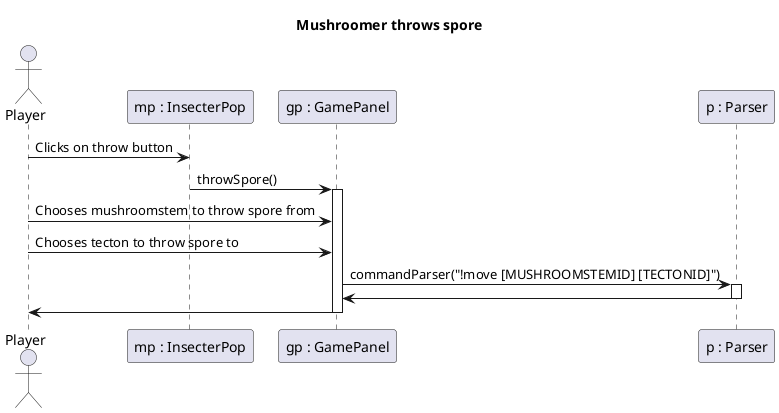 @startuml ThrowSpore

title Mushroomer throws spore

actor Player
participant "mp : InsecterPop" as MP
participant "gp : GamePanel" as GP
participant "p : Parser" as P

'activate Controller
Player -> MP: Clicks on throw button

MP -> GP: throwSpore()
activate GP
Player -> GP: Chooses mushroomstem to throw spore from
Player -> GP: Chooses tecton to throw spore to
GP -> P: commandParser("!move [MUSHROOMSTEMID] [TECTONID]")
activate P
P -> GP
deactivate P
GP -> Player
deactivate GP

@enduml